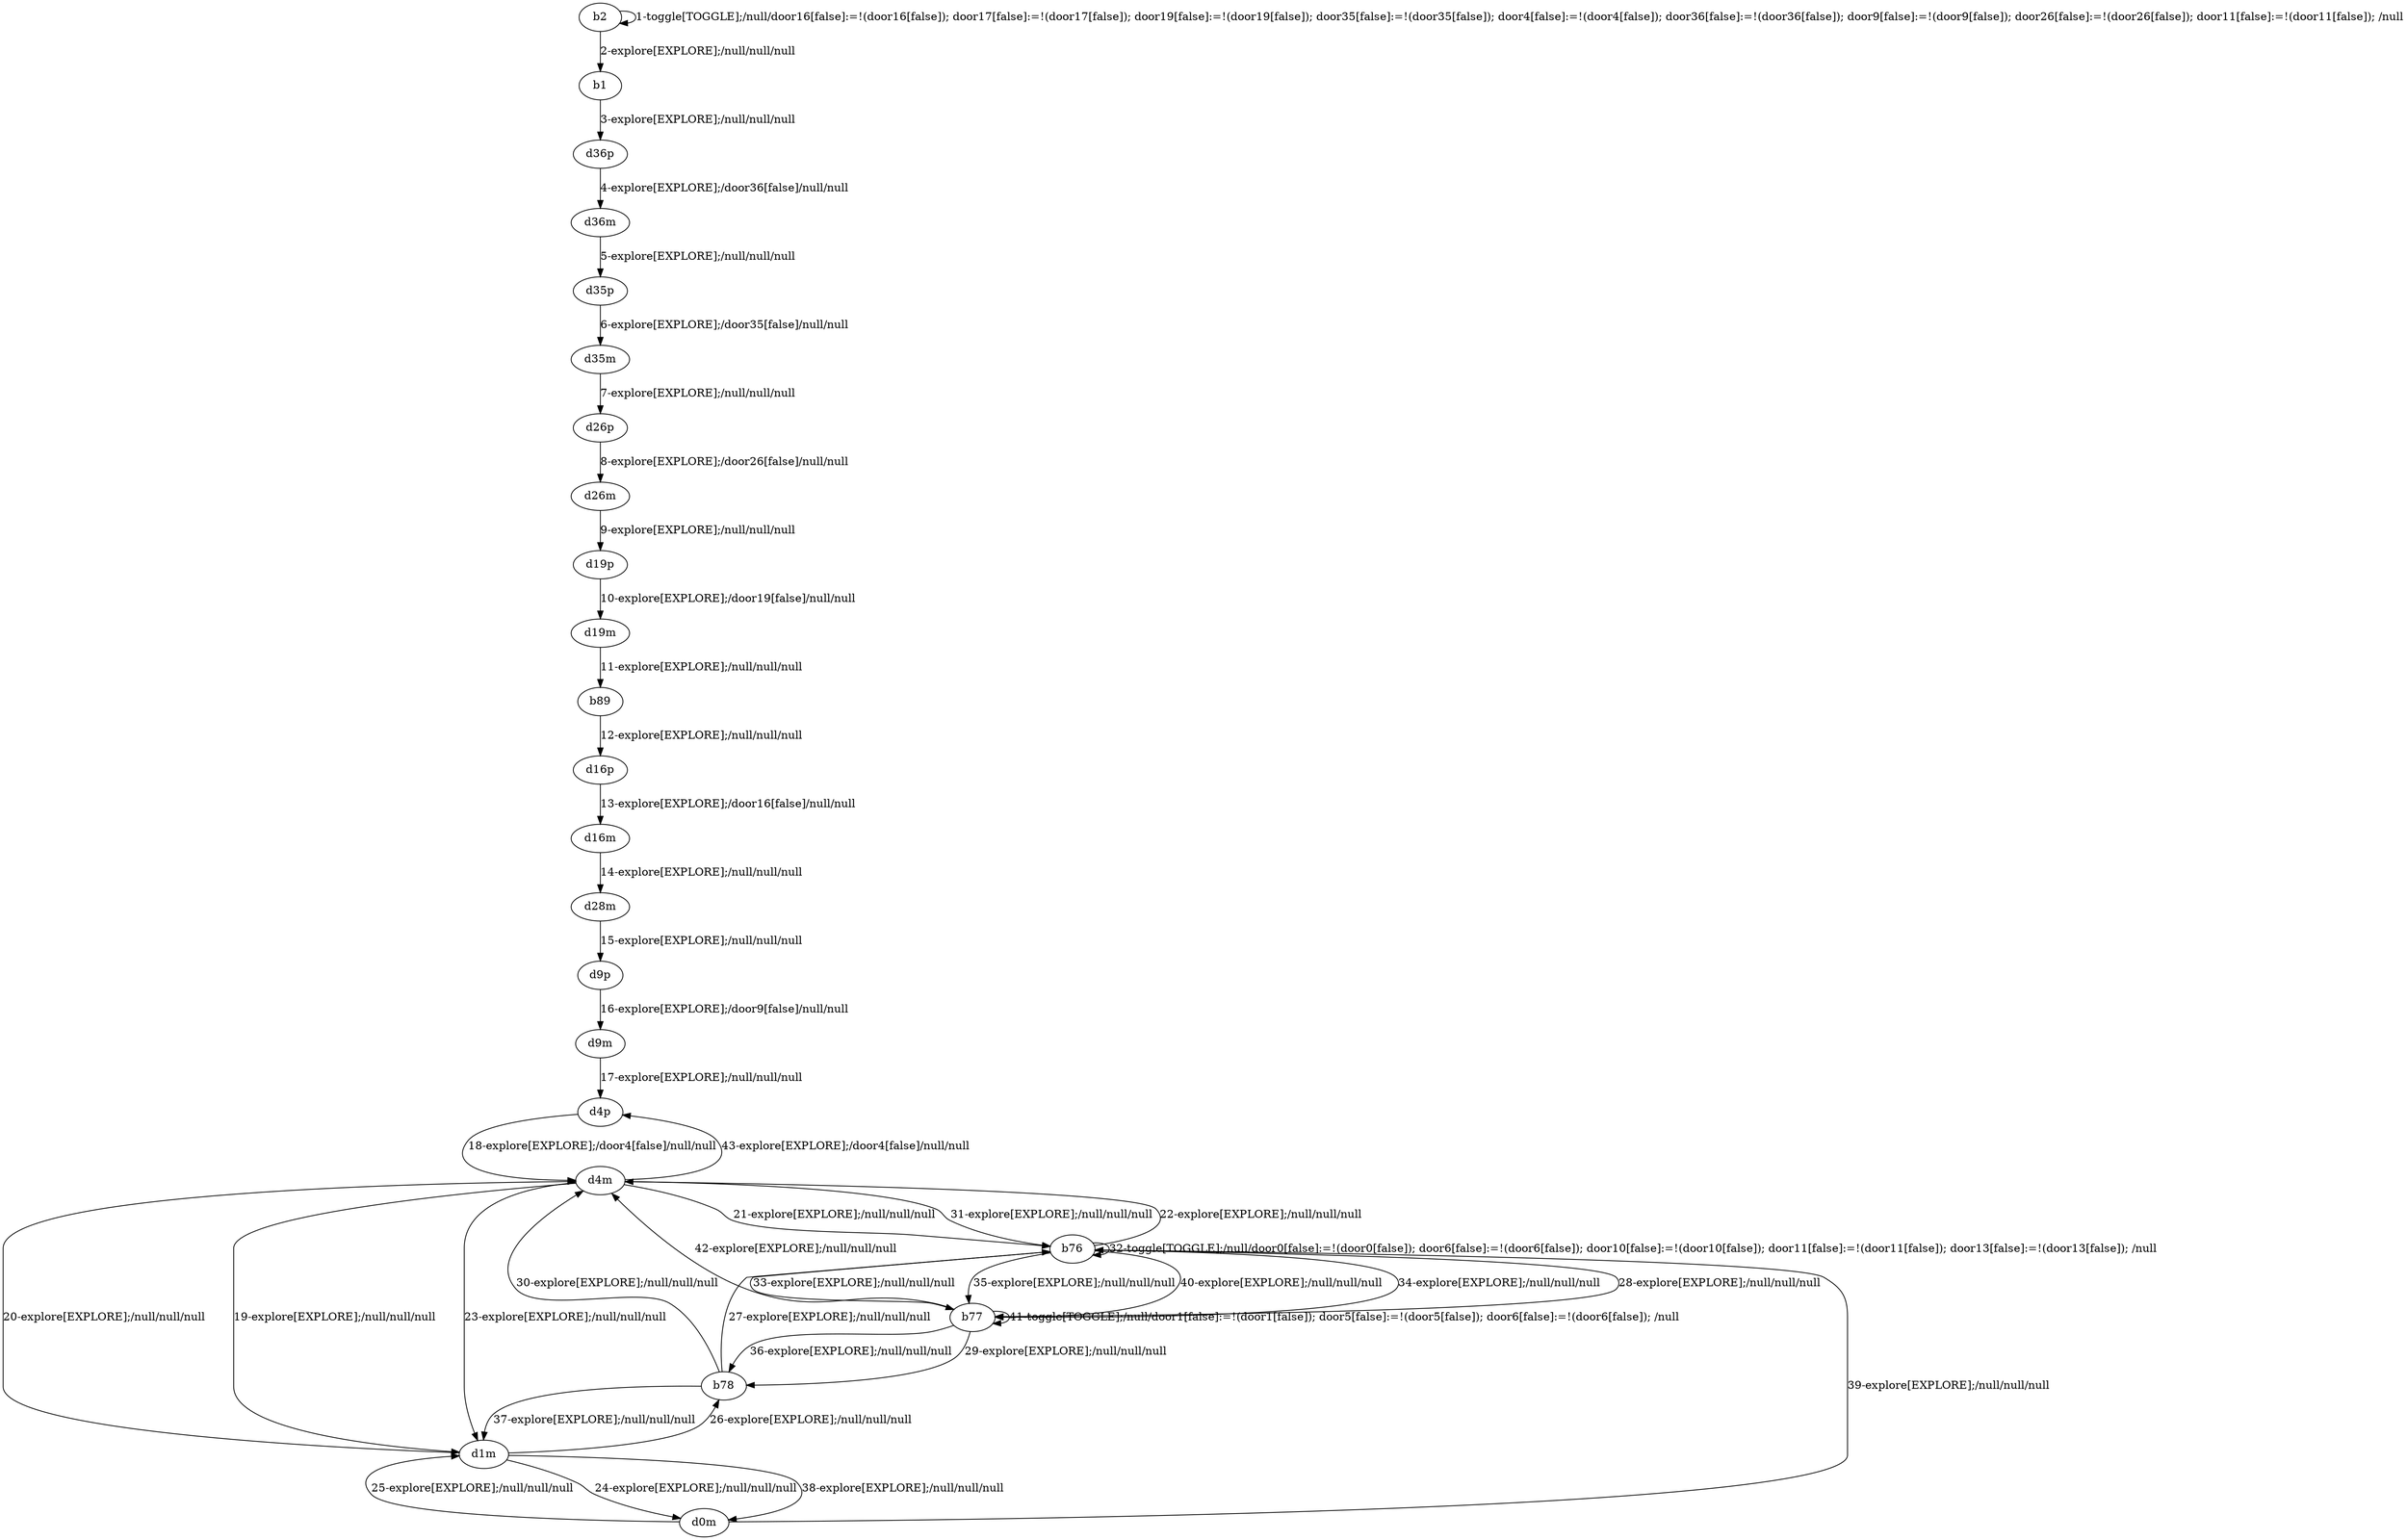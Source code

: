 # Total number of goals covered by this test: 5
# b77 --> b76
# b78 --> d1m
# b78 --> b76
# d1m --> b78
# d0m --> d1m

digraph g {
"b2" -> "b2" [label = "1-toggle[TOGGLE];/null/door16[false]:=!(door16[false]); door17[false]:=!(door17[false]); door19[false]:=!(door19[false]); door35[false]:=!(door35[false]); door4[false]:=!(door4[false]); door36[false]:=!(door36[false]); door9[false]:=!(door9[false]); door26[false]:=!(door26[false]); door11[false]:=!(door11[false]); /null"];
"b2" -> "b1" [label = "2-explore[EXPLORE];/null/null/null"];
"b1" -> "d36p" [label = "3-explore[EXPLORE];/null/null/null"];
"d36p" -> "d36m" [label = "4-explore[EXPLORE];/door36[false]/null/null"];
"d36m" -> "d35p" [label = "5-explore[EXPLORE];/null/null/null"];
"d35p" -> "d35m" [label = "6-explore[EXPLORE];/door35[false]/null/null"];
"d35m" -> "d26p" [label = "7-explore[EXPLORE];/null/null/null"];
"d26p" -> "d26m" [label = "8-explore[EXPLORE];/door26[false]/null/null"];
"d26m" -> "d19p" [label = "9-explore[EXPLORE];/null/null/null"];
"d19p" -> "d19m" [label = "10-explore[EXPLORE];/door19[false]/null/null"];
"d19m" -> "b89" [label = "11-explore[EXPLORE];/null/null/null"];
"b89" -> "d16p" [label = "12-explore[EXPLORE];/null/null/null"];
"d16p" -> "d16m" [label = "13-explore[EXPLORE];/door16[false]/null/null"];
"d16m" -> "d28m" [label = "14-explore[EXPLORE];/null/null/null"];
"d28m" -> "d9p" [label = "15-explore[EXPLORE];/null/null/null"];
"d9p" -> "d9m" [label = "16-explore[EXPLORE];/door9[false]/null/null"];
"d9m" -> "d4p" [label = "17-explore[EXPLORE];/null/null/null"];
"d4p" -> "d4m" [label = "18-explore[EXPLORE];/door4[false]/null/null"];
"d4m" -> "d1m" [label = "19-explore[EXPLORE];/null/null/null"];
"d1m" -> "d4m" [label = "20-explore[EXPLORE];/null/null/null"];
"d4m" -> "b76" [label = "21-explore[EXPLORE];/null/null/null"];
"b76" -> "d4m" [label = "22-explore[EXPLORE];/null/null/null"];
"d4m" -> "d1m" [label = "23-explore[EXPLORE];/null/null/null"];
"d1m" -> "d0m" [label = "24-explore[EXPLORE];/null/null/null"];
"d0m" -> "d1m" [label = "25-explore[EXPLORE];/null/null/null"];
"d1m" -> "b78" [label = "26-explore[EXPLORE];/null/null/null"];
"b78" -> "b76" [label = "27-explore[EXPLORE];/null/null/null"];
"b76" -> "b77" [label = "28-explore[EXPLORE];/null/null/null"];
"b77" -> "b78" [label = "29-explore[EXPLORE];/null/null/null"];
"b78" -> "d4m" [label = "30-explore[EXPLORE];/null/null/null"];
"d4m" -> "b76" [label = "31-explore[EXPLORE];/null/null/null"];
"b76" -> "b76" [label = "32-toggle[TOGGLE];/null/door0[false]:=!(door0[false]); door6[false]:=!(door6[false]); door10[false]:=!(door10[false]); door11[false]:=!(door11[false]); door13[false]:=!(door13[false]); /null"];
"b76" -> "b77" [label = "33-explore[EXPLORE];/null/null/null"];
"b77" -> "b76" [label = "34-explore[EXPLORE];/null/null/null"];
"b76" -> "b77" [label = "35-explore[EXPLORE];/null/null/null"];
"b77" -> "b78" [label = "36-explore[EXPLORE];/null/null/null"];
"b78" -> "d1m" [label = "37-explore[EXPLORE];/null/null/null"];
"d1m" -> "d0m" [label = "38-explore[EXPLORE];/null/null/null"];
"d0m" -> "b76" [label = "39-explore[EXPLORE];/null/null/null"];
"b76" -> "b77" [label = "40-explore[EXPLORE];/null/null/null"];
"b77" -> "b77" [label = "41-toggle[TOGGLE];/null/door1[false]:=!(door1[false]); door5[false]:=!(door5[false]); door6[false]:=!(door6[false]); /null"];
"b77" -> "d4m" [label = "42-explore[EXPLORE];/null/null/null"];
"d4m" -> "d4p" [label = "43-explore[EXPLORE];/door4[false]/null/null"];
}